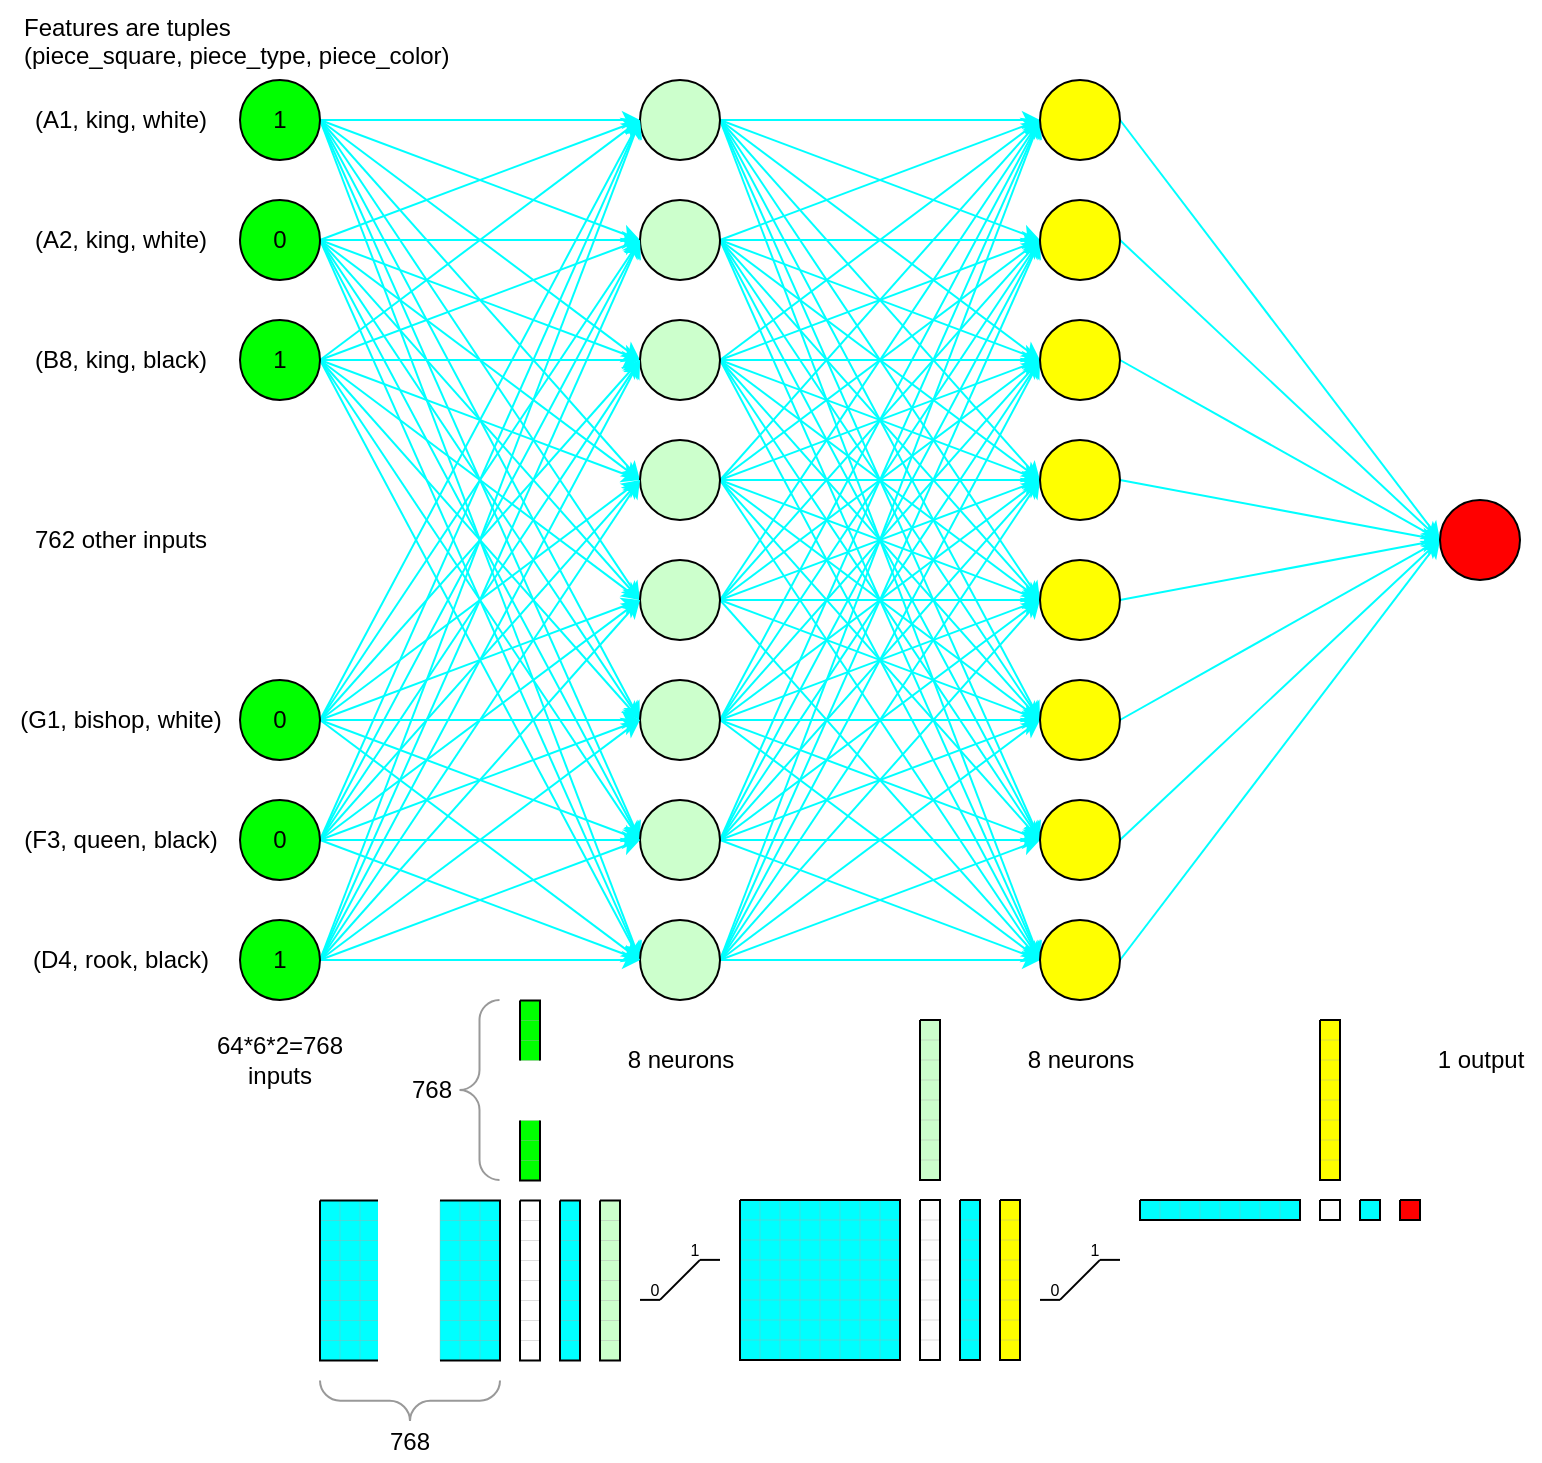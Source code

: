 <mxfile version="14.6.0" type="device"><diagram id="Lti9mlXb0UW5IcVSccfY" name="Page-1"><mxGraphModel dx="131" dy="532" grid="1" gridSize="10" guides="1" tooltips="1" connect="1" arrows="1" fold="1" page="1" pageScale="1" pageWidth="850" pageHeight="1100" math="0" shadow="0"><root><mxCell id="0"/><mxCell id="1" parent="0"/><mxCell id="ejUL_PD4itCEFDdJLM6R-1" style="edgeStyle=none;rounded=0;orthogonalLoop=1;jettySize=auto;html=1;exitX=1;exitY=0.5;exitDx=0;exitDy=0;entryX=0;entryY=0.5;entryDx=0;entryDy=0;strokeColor=#00FFFF;" edge="1" parent="1" source="ejUL_PD4itCEFDdJLM6R-9" target="ejUL_PD4itCEFDdJLM6R-36"><mxGeometry relative="1" as="geometry"/></mxCell><mxCell id="ejUL_PD4itCEFDdJLM6R-2" style="edgeStyle=none;rounded=0;orthogonalLoop=1;jettySize=auto;html=1;exitX=1;exitY=0.5;exitDx=0;exitDy=0;entryX=0;entryY=0.5;entryDx=0;entryDy=0;strokeColor=#00FFFF;" edge="1" parent="1" source="ejUL_PD4itCEFDdJLM6R-9" target="ejUL_PD4itCEFDdJLM6R-45"><mxGeometry relative="1" as="geometry"/></mxCell><mxCell id="ejUL_PD4itCEFDdJLM6R-3" style="edgeStyle=none;rounded=0;orthogonalLoop=1;jettySize=auto;html=1;exitX=1;exitY=0.5;exitDx=0;exitDy=0;entryX=0;entryY=0.5;entryDx=0;entryDy=0;strokeColor=#00FFFF;" edge="1" parent="1" source="ejUL_PD4itCEFDdJLM6R-9" target="ejUL_PD4itCEFDdJLM6R-54"><mxGeometry relative="1" as="geometry"/></mxCell><mxCell id="ejUL_PD4itCEFDdJLM6R-4" style="edgeStyle=none;rounded=0;orthogonalLoop=1;jettySize=auto;html=1;exitX=1;exitY=0.5;exitDx=0;exitDy=0;entryX=0;entryY=0.5;entryDx=0;entryDy=0;strokeColor=#00FFFF;" edge="1" parent="1" source="ejUL_PD4itCEFDdJLM6R-9" target="ejUL_PD4itCEFDdJLM6R-63"><mxGeometry relative="1" as="geometry"/></mxCell><mxCell id="ejUL_PD4itCEFDdJLM6R-5" style="edgeStyle=none;rounded=0;orthogonalLoop=1;jettySize=auto;html=1;exitX=1;exitY=0.5;exitDx=0;exitDy=0;entryX=0;entryY=0.5;entryDx=0;entryDy=0;strokeColor=#00FFFF;" edge="1" parent="1" source="ejUL_PD4itCEFDdJLM6R-9" target="ejUL_PD4itCEFDdJLM6R-71"><mxGeometry relative="1" as="geometry"/></mxCell><mxCell id="ejUL_PD4itCEFDdJLM6R-6" style="edgeStyle=none;rounded=0;orthogonalLoop=1;jettySize=auto;html=1;exitX=1;exitY=0.5;exitDx=0;exitDy=0;entryX=0;entryY=0.5;entryDx=0;entryDy=0;strokeColor=#00FFFF;" edge="1" parent="1" source="ejUL_PD4itCEFDdJLM6R-9" target="ejUL_PD4itCEFDdJLM6R-80"><mxGeometry relative="1" as="geometry"/></mxCell><mxCell id="ejUL_PD4itCEFDdJLM6R-7" style="edgeStyle=none;rounded=0;orthogonalLoop=1;jettySize=auto;html=1;exitX=1;exitY=0.5;exitDx=0;exitDy=0;entryX=0;entryY=0.5;entryDx=0;entryDy=0;strokeColor=#00FFFF;" edge="1" parent="1" source="ejUL_PD4itCEFDdJLM6R-9" target="ejUL_PD4itCEFDdJLM6R-89"><mxGeometry relative="1" as="geometry"/></mxCell><mxCell id="ejUL_PD4itCEFDdJLM6R-8" style="edgeStyle=none;rounded=0;orthogonalLoop=1;jettySize=auto;html=1;exitX=1;exitY=0.5;exitDx=0;exitDy=0;entryX=0;entryY=0.5;entryDx=0;entryDy=0;strokeColor=#00FFFF;" edge="1" parent="1" source="ejUL_PD4itCEFDdJLM6R-9" target="ejUL_PD4itCEFDdJLM6R-98"><mxGeometry relative="1" as="geometry"/></mxCell><mxCell id="ejUL_PD4itCEFDdJLM6R-9" value="1" style="ellipse;whiteSpace=wrap;html=1;aspect=fixed;fillColor=#00FF00;" vertex="1" parent="1"><mxGeometry x="1140" y="300" width="40" height="40" as="geometry"/></mxCell><mxCell id="ejUL_PD4itCEFDdJLM6R-10" style="edgeStyle=none;rounded=0;orthogonalLoop=1;jettySize=auto;html=1;exitX=1;exitY=0.5;exitDx=0;exitDy=0;entryX=0;entryY=0.5;entryDx=0;entryDy=0;strokeColor=#00FFFF;" edge="1" parent="1" source="ejUL_PD4itCEFDdJLM6R-18" target="ejUL_PD4itCEFDdJLM6R-36"><mxGeometry relative="1" as="geometry"/></mxCell><mxCell id="ejUL_PD4itCEFDdJLM6R-11" style="edgeStyle=none;rounded=0;orthogonalLoop=1;jettySize=auto;html=1;exitX=1;exitY=0.5;exitDx=0;exitDy=0;entryX=0;entryY=0.5;entryDx=0;entryDy=0;strokeColor=#00FFFF;" edge="1" parent="1" source="ejUL_PD4itCEFDdJLM6R-18" target="ejUL_PD4itCEFDdJLM6R-45"><mxGeometry relative="1" as="geometry"/></mxCell><mxCell id="ejUL_PD4itCEFDdJLM6R-12" style="edgeStyle=none;rounded=0;orthogonalLoop=1;jettySize=auto;html=1;exitX=1;exitY=0.5;exitDx=0;exitDy=0;entryX=0;entryY=0.5;entryDx=0;entryDy=0;strokeColor=#00FFFF;" edge="1" parent="1" source="ejUL_PD4itCEFDdJLM6R-18" target="ejUL_PD4itCEFDdJLM6R-54"><mxGeometry relative="1" as="geometry"/></mxCell><mxCell id="ejUL_PD4itCEFDdJLM6R-13" style="edgeStyle=none;rounded=0;orthogonalLoop=1;jettySize=auto;html=1;exitX=1;exitY=0.5;exitDx=0;exitDy=0;entryX=0;entryY=0.5;entryDx=0;entryDy=0;strokeColor=#00FFFF;" edge="1" parent="1" source="ejUL_PD4itCEFDdJLM6R-18" target="ejUL_PD4itCEFDdJLM6R-63"><mxGeometry relative="1" as="geometry"/></mxCell><mxCell id="ejUL_PD4itCEFDdJLM6R-14" style="edgeStyle=none;rounded=0;orthogonalLoop=1;jettySize=auto;html=1;exitX=1;exitY=0.5;exitDx=0;exitDy=0;entryX=0;entryY=0.5;entryDx=0;entryDy=0;strokeColor=#00FFFF;" edge="1" parent="1" source="ejUL_PD4itCEFDdJLM6R-18" target="ejUL_PD4itCEFDdJLM6R-71"><mxGeometry relative="1" as="geometry"/></mxCell><mxCell id="ejUL_PD4itCEFDdJLM6R-15" style="edgeStyle=none;rounded=0;orthogonalLoop=1;jettySize=auto;html=1;exitX=1;exitY=0.5;exitDx=0;exitDy=0;entryX=0;entryY=0.5;entryDx=0;entryDy=0;strokeColor=#00FFFF;" edge="1" parent="1" source="ejUL_PD4itCEFDdJLM6R-18" target="ejUL_PD4itCEFDdJLM6R-80"><mxGeometry relative="1" as="geometry"/></mxCell><mxCell id="ejUL_PD4itCEFDdJLM6R-16" style="edgeStyle=none;rounded=0;orthogonalLoop=1;jettySize=auto;html=1;exitX=1;exitY=0.5;exitDx=0;exitDy=0;entryX=0;entryY=0.5;entryDx=0;entryDy=0;strokeColor=#00FFFF;" edge="1" parent="1" source="ejUL_PD4itCEFDdJLM6R-18" target="ejUL_PD4itCEFDdJLM6R-89"><mxGeometry relative="1" as="geometry"/></mxCell><mxCell id="ejUL_PD4itCEFDdJLM6R-17" style="edgeStyle=none;rounded=0;orthogonalLoop=1;jettySize=auto;html=1;exitX=1;exitY=0.5;exitDx=0;exitDy=0;entryX=0;entryY=0.5;entryDx=0;entryDy=0;strokeColor=#00FFFF;" edge="1" parent="1" source="ejUL_PD4itCEFDdJLM6R-18" target="ejUL_PD4itCEFDdJLM6R-98"><mxGeometry relative="1" as="geometry"/></mxCell><mxCell id="ejUL_PD4itCEFDdJLM6R-18" value="0" style="ellipse;whiteSpace=wrap;html=1;aspect=fixed;fillColor=#00FF00;" vertex="1" parent="1"><mxGeometry x="1140" y="360" width="40" height="40" as="geometry"/></mxCell><mxCell id="ejUL_PD4itCEFDdJLM6R-19" style="edgeStyle=none;rounded=0;orthogonalLoop=1;jettySize=auto;html=1;exitX=1;exitY=0.5;exitDx=0;exitDy=0;entryX=0;entryY=0.5;entryDx=0;entryDy=0;strokeColor=#00FFFF;" edge="1" parent="1" source="ejUL_PD4itCEFDdJLM6R-27" target="ejUL_PD4itCEFDdJLM6R-36"><mxGeometry relative="1" as="geometry"/></mxCell><mxCell id="ejUL_PD4itCEFDdJLM6R-20" style="edgeStyle=none;rounded=0;orthogonalLoop=1;jettySize=auto;html=1;exitX=1;exitY=0.5;exitDx=0;exitDy=0;entryX=0;entryY=0.5;entryDx=0;entryDy=0;strokeColor=#00FFFF;" edge="1" parent="1" source="ejUL_PD4itCEFDdJLM6R-27" target="ejUL_PD4itCEFDdJLM6R-45"><mxGeometry relative="1" as="geometry"/></mxCell><mxCell id="ejUL_PD4itCEFDdJLM6R-21" style="edgeStyle=none;rounded=0;orthogonalLoop=1;jettySize=auto;html=1;exitX=1;exitY=0.5;exitDx=0;exitDy=0;entryX=0;entryY=0.5;entryDx=0;entryDy=0;strokeColor=#00FFFF;" edge="1" parent="1" source="ejUL_PD4itCEFDdJLM6R-27" target="ejUL_PD4itCEFDdJLM6R-54"><mxGeometry relative="1" as="geometry"/></mxCell><mxCell id="ejUL_PD4itCEFDdJLM6R-22" style="edgeStyle=none;rounded=0;orthogonalLoop=1;jettySize=auto;html=1;exitX=1;exitY=0.5;exitDx=0;exitDy=0;entryX=0;entryY=0.5;entryDx=0;entryDy=0;strokeColor=#00FFFF;" edge="1" parent="1" source="ejUL_PD4itCEFDdJLM6R-27" target="ejUL_PD4itCEFDdJLM6R-63"><mxGeometry relative="1" as="geometry"/></mxCell><mxCell id="ejUL_PD4itCEFDdJLM6R-23" style="edgeStyle=none;rounded=0;orthogonalLoop=1;jettySize=auto;html=1;exitX=1;exitY=0.5;exitDx=0;exitDy=0;entryX=0;entryY=0.5;entryDx=0;entryDy=0;strokeColor=#00FFFF;" edge="1" parent="1" source="ejUL_PD4itCEFDdJLM6R-27" target="ejUL_PD4itCEFDdJLM6R-71"><mxGeometry relative="1" as="geometry"/></mxCell><mxCell id="ejUL_PD4itCEFDdJLM6R-24" style="edgeStyle=none;rounded=0;orthogonalLoop=1;jettySize=auto;html=1;exitX=1;exitY=0.5;exitDx=0;exitDy=0;entryX=0;entryY=0.5;entryDx=0;entryDy=0;strokeColor=#00FFFF;" edge="1" parent="1" source="ejUL_PD4itCEFDdJLM6R-27" target="ejUL_PD4itCEFDdJLM6R-80"><mxGeometry relative="1" as="geometry"/></mxCell><mxCell id="ejUL_PD4itCEFDdJLM6R-25" style="edgeStyle=none;rounded=0;orthogonalLoop=1;jettySize=auto;html=1;exitX=1;exitY=0.5;exitDx=0;exitDy=0;entryX=0;entryY=0.5;entryDx=0;entryDy=0;strokeColor=#00FFFF;" edge="1" parent="1" source="ejUL_PD4itCEFDdJLM6R-27" target="ejUL_PD4itCEFDdJLM6R-89"><mxGeometry relative="1" as="geometry"/></mxCell><mxCell id="ejUL_PD4itCEFDdJLM6R-26" style="edgeStyle=none;rounded=0;orthogonalLoop=1;jettySize=auto;html=1;exitX=1;exitY=0.5;exitDx=0;exitDy=0;entryX=0;entryY=0.5;entryDx=0;entryDy=0;strokeColor=#00FFFF;" edge="1" parent="1" source="ejUL_PD4itCEFDdJLM6R-27" target="ejUL_PD4itCEFDdJLM6R-98"><mxGeometry relative="1" as="geometry"/></mxCell><mxCell id="ejUL_PD4itCEFDdJLM6R-27" value="1" style="ellipse;whiteSpace=wrap;html=1;aspect=fixed;fillColor=#00FF00;" vertex="1" parent="1"><mxGeometry x="1140" y="420" width="40" height="40" as="geometry"/></mxCell><mxCell id="ejUL_PD4itCEFDdJLM6R-28" style="edgeStyle=none;rounded=0;orthogonalLoop=1;jettySize=auto;html=1;exitX=1;exitY=0.5;exitDx=0;exitDy=0;entryX=0;entryY=0.5;entryDx=0;entryDy=0;strokeColor=#00FFFF;fillColor=#FFFF00;" edge="1" parent="1" source="ejUL_PD4itCEFDdJLM6R-36" target="ejUL_PD4itCEFDdJLM6R-127"><mxGeometry relative="1" as="geometry"/></mxCell><mxCell id="ejUL_PD4itCEFDdJLM6R-29" style="edgeStyle=none;rounded=0;orthogonalLoop=1;jettySize=auto;html=1;exitX=1;exitY=0.5;exitDx=0;exitDy=0;entryX=0;entryY=0.5;entryDx=0;entryDy=0;strokeColor=#00FFFF;fillColor=#FFFF00;" edge="1" parent="1" source="ejUL_PD4itCEFDdJLM6R-36" target="ejUL_PD4itCEFDdJLM6R-129"><mxGeometry relative="1" as="geometry"/></mxCell><mxCell id="ejUL_PD4itCEFDdJLM6R-30" style="edgeStyle=none;rounded=0;orthogonalLoop=1;jettySize=auto;html=1;exitX=1;exitY=0.5;exitDx=0;exitDy=0;entryX=0;entryY=0.5;entryDx=0;entryDy=0;strokeColor=#00FFFF;fillColor=#FFFF00;" edge="1" parent="1" source="ejUL_PD4itCEFDdJLM6R-36" target="ejUL_PD4itCEFDdJLM6R-131"><mxGeometry relative="1" as="geometry"/></mxCell><mxCell id="ejUL_PD4itCEFDdJLM6R-31" style="edgeStyle=none;rounded=0;orthogonalLoop=1;jettySize=auto;html=1;exitX=1;exitY=0.5;exitDx=0;exitDy=0;entryX=0;entryY=0.5;entryDx=0;entryDy=0;strokeColor=#00FFFF;fillColor=#FFFF00;" edge="1" parent="1" source="ejUL_PD4itCEFDdJLM6R-36" target="ejUL_PD4itCEFDdJLM6R-133"><mxGeometry relative="1" as="geometry"/></mxCell><mxCell id="ejUL_PD4itCEFDdJLM6R-32" style="edgeStyle=none;rounded=0;orthogonalLoop=1;jettySize=auto;html=1;exitX=1;exitY=0.5;exitDx=0;exitDy=0;entryX=0;entryY=0.5;entryDx=0;entryDy=0;strokeColor=#00FFFF;fillColor=#FFFF00;" edge="1" parent="1" source="ejUL_PD4itCEFDdJLM6R-36" target="ejUL_PD4itCEFDdJLM6R-135"><mxGeometry relative="1" as="geometry"/></mxCell><mxCell id="ejUL_PD4itCEFDdJLM6R-33" style="edgeStyle=none;rounded=0;orthogonalLoop=1;jettySize=auto;html=1;exitX=1;exitY=0.5;exitDx=0;exitDy=0;entryX=0;entryY=0.5;entryDx=0;entryDy=0;strokeColor=#00FFFF;fillColor=#FFFF00;" edge="1" parent="1" source="ejUL_PD4itCEFDdJLM6R-36" target="ejUL_PD4itCEFDdJLM6R-137"><mxGeometry relative="1" as="geometry"/></mxCell><mxCell id="ejUL_PD4itCEFDdJLM6R-34" style="edgeStyle=none;rounded=0;orthogonalLoop=1;jettySize=auto;html=1;exitX=1;exitY=0.5;exitDx=0;exitDy=0;entryX=0;entryY=0.5;entryDx=0;entryDy=0;strokeColor=#00FFFF;fillColor=#FFFF00;" edge="1" parent="1" source="ejUL_PD4itCEFDdJLM6R-36" target="ejUL_PD4itCEFDdJLM6R-139"><mxGeometry relative="1" as="geometry"/></mxCell><mxCell id="ejUL_PD4itCEFDdJLM6R-35" style="edgeStyle=none;rounded=0;orthogonalLoop=1;jettySize=auto;html=1;exitX=1;exitY=0.5;exitDx=0;exitDy=0;entryX=0;entryY=0.5;entryDx=0;entryDy=0;strokeColor=#00FFFF;fillColor=#FFFF00;" edge="1" parent="1" source="ejUL_PD4itCEFDdJLM6R-36" target="ejUL_PD4itCEFDdJLM6R-141"><mxGeometry relative="1" as="geometry"/></mxCell><mxCell id="ejUL_PD4itCEFDdJLM6R-36" value="" style="ellipse;whiteSpace=wrap;html=1;aspect=fixed;fillColor=#CCFFCC;" vertex="1" parent="1"><mxGeometry x="1340" y="300" width="40" height="40" as="geometry"/></mxCell><mxCell id="ejUL_PD4itCEFDdJLM6R-37" style="edgeStyle=none;rounded=0;orthogonalLoop=1;jettySize=auto;html=1;exitX=1;exitY=0.5;exitDx=0;exitDy=0;entryX=0;entryY=0.5;entryDx=0;entryDy=0;strokeColor=#00FFFF;fillColor=#FFFF00;" edge="1" parent="1" source="ejUL_PD4itCEFDdJLM6R-45" target="ejUL_PD4itCEFDdJLM6R-127"><mxGeometry relative="1" as="geometry"/></mxCell><mxCell id="ejUL_PD4itCEFDdJLM6R-38" style="edgeStyle=none;rounded=0;orthogonalLoop=1;jettySize=auto;html=1;exitX=1;exitY=0.5;exitDx=0;exitDy=0;entryX=0;entryY=0.5;entryDx=0;entryDy=0;strokeColor=#00FFFF;fillColor=#FFFF00;" edge="1" parent="1" source="ejUL_PD4itCEFDdJLM6R-45" target="ejUL_PD4itCEFDdJLM6R-129"><mxGeometry relative="1" as="geometry"/></mxCell><mxCell id="ejUL_PD4itCEFDdJLM6R-39" style="edgeStyle=none;rounded=0;orthogonalLoop=1;jettySize=auto;html=1;exitX=1;exitY=0.5;exitDx=0;exitDy=0;entryX=0;entryY=0.5;entryDx=0;entryDy=0;strokeColor=#00FFFF;fillColor=#FFFF00;" edge="1" parent="1" source="ejUL_PD4itCEFDdJLM6R-45" target="ejUL_PD4itCEFDdJLM6R-131"><mxGeometry relative="1" as="geometry"/></mxCell><mxCell id="ejUL_PD4itCEFDdJLM6R-40" style="edgeStyle=none;rounded=0;orthogonalLoop=1;jettySize=auto;html=1;exitX=1;exitY=0.5;exitDx=0;exitDy=0;entryX=0;entryY=0.5;entryDx=0;entryDy=0;strokeColor=#00FFFF;fillColor=#FFFF00;" edge="1" parent="1" source="ejUL_PD4itCEFDdJLM6R-45" target="ejUL_PD4itCEFDdJLM6R-133"><mxGeometry relative="1" as="geometry"/></mxCell><mxCell id="ejUL_PD4itCEFDdJLM6R-41" style="edgeStyle=none;rounded=0;orthogonalLoop=1;jettySize=auto;html=1;exitX=1;exitY=0.5;exitDx=0;exitDy=0;entryX=0;entryY=0.5;entryDx=0;entryDy=0;strokeColor=#00FFFF;fillColor=#FFFF00;" edge="1" parent="1" source="ejUL_PD4itCEFDdJLM6R-45" target="ejUL_PD4itCEFDdJLM6R-135"><mxGeometry relative="1" as="geometry"/></mxCell><mxCell id="ejUL_PD4itCEFDdJLM6R-42" style="edgeStyle=none;rounded=0;orthogonalLoop=1;jettySize=auto;html=1;exitX=1;exitY=0.5;exitDx=0;exitDy=0;entryX=0;entryY=0.5;entryDx=0;entryDy=0;strokeColor=#00FFFF;fillColor=#FFFF00;" edge="1" parent="1" source="ejUL_PD4itCEFDdJLM6R-45" target="ejUL_PD4itCEFDdJLM6R-137"><mxGeometry relative="1" as="geometry"/></mxCell><mxCell id="ejUL_PD4itCEFDdJLM6R-43" style="edgeStyle=none;rounded=0;orthogonalLoop=1;jettySize=auto;html=1;exitX=1;exitY=0.5;exitDx=0;exitDy=0;entryX=0;entryY=0.5;entryDx=0;entryDy=0;strokeColor=#00FFFF;fillColor=#FFFF00;" edge="1" parent="1" source="ejUL_PD4itCEFDdJLM6R-45" target="ejUL_PD4itCEFDdJLM6R-139"><mxGeometry relative="1" as="geometry"/></mxCell><mxCell id="ejUL_PD4itCEFDdJLM6R-44" style="edgeStyle=none;rounded=0;orthogonalLoop=1;jettySize=auto;html=1;exitX=1;exitY=0.5;exitDx=0;exitDy=0;entryX=0;entryY=0.5;entryDx=0;entryDy=0;strokeColor=#00FFFF;fillColor=#FFFF00;" edge="1" parent="1" source="ejUL_PD4itCEFDdJLM6R-45" target="ejUL_PD4itCEFDdJLM6R-141"><mxGeometry relative="1" as="geometry"/></mxCell><mxCell id="ejUL_PD4itCEFDdJLM6R-45" value="" style="ellipse;whiteSpace=wrap;html=1;aspect=fixed;fillColor=#CCFFCC;" vertex="1" parent="1"><mxGeometry x="1340" y="360" width="40" height="40" as="geometry"/></mxCell><mxCell id="ejUL_PD4itCEFDdJLM6R-46" style="edgeStyle=none;rounded=0;orthogonalLoop=1;jettySize=auto;html=1;exitX=1;exitY=0.5;exitDx=0;exitDy=0;entryX=0;entryY=0.5;entryDx=0;entryDy=0;strokeColor=#00FFFF;fillColor=#FFFF00;" edge="1" parent="1" source="ejUL_PD4itCEFDdJLM6R-54" target="ejUL_PD4itCEFDdJLM6R-127"><mxGeometry relative="1" as="geometry"/></mxCell><mxCell id="ejUL_PD4itCEFDdJLM6R-47" style="edgeStyle=none;rounded=0;orthogonalLoop=1;jettySize=auto;html=1;exitX=1;exitY=0.5;exitDx=0;exitDy=0;entryX=0;entryY=0.5;entryDx=0;entryDy=0;strokeColor=#00FFFF;fillColor=#FFFF00;" edge="1" parent="1" source="ejUL_PD4itCEFDdJLM6R-54" target="ejUL_PD4itCEFDdJLM6R-129"><mxGeometry relative="1" as="geometry"/></mxCell><mxCell id="ejUL_PD4itCEFDdJLM6R-48" style="edgeStyle=none;rounded=0;orthogonalLoop=1;jettySize=auto;html=1;exitX=1;exitY=0.5;exitDx=0;exitDy=0;entryX=0;entryY=0.5;entryDx=0;entryDy=0;strokeColor=#00FFFF;fillColor=#FFFF00;" edge="1" parent="1" source="ejUL_PD4itCEFDdJLM6R-54" target="ejUL_PD4itCEFDdJLM6R-131"><mxGeometry relative="1" as="geometry"/></mxCell><mxCell id="ejUL_PD4itCEFDdJLM6R-49" style="edgeStyle=none;rounded=0;orthogonalLoop=1;jettySize=auto;html=1;exitX=1;exitY=0.5;exitDx=0;exitDy=0;entryX=0;entryY=0.5;entryDx=0;entryDy=0;strokeColor=#00FFFF;fillColor=#FFFF00;" edge="1" parent="1" source="ejUL_PD4itCEFDdJLM6R-54" target="ejUL_PD4itCEFDdJLM6R-133"><mxGeometry relative="1" as="geometry"/></mxCell><mxCell id="ejUL_PD4itCEFDdJLM6R-50" style="edgeStyle=none;rounded=0;orthogonalLoop=1;jettySize=auto;html=1;exitX=1;exitY=0.5;exitDx=0;exitDy=0;entryX=0;entryY=0.5;entryDx=0;entryDy=0;strokeColor=#00FFFF;fillColor=#FFFF00;" edge="1" parent="1" source="ejUL_PD4itCEFDdJLM6R-54" target="ejUL_PD4itCEFDdJLM6R-135"><mxGeometry relative="1" as="geometry"/></mxCell><mxCell id="ejUL_PD4itCEFDdJLM6R-51" style="edgeStyle=none;rounded=0;orthogonalLoop=1;jettySize=auto;html=1;exitX=1;exitY=0.5;exitDx=0;exitDy=0;entryX=0;entryY=0.5;entryDx=0;entryDy=0;strokeColor=#00FFFF;fillColor=#FFFF00;" edge="1" parent="1" source="ejUL_PD4itCEFDdJLM6R-54" target="ejUL_PD4itCEFDdJLM6R-137"><mxGeometry relative="1" as="geometry"/></mxCell><mxCell id="ejUL_PD4itCEFDdJLM6R-52" style="edgeStyle=none;rounded=0;orthogonalLoop=1;jettySize=auto;html=1;exitX=1;exitY=0.5;exitDx=0;exitDy=0;entryX=0;entryY=0.5;entryDx=0;entryDy=0;strokeColor=#00FFFF;fillColor=#FFFF00;" edge="1" parent="1" source="ejUL_PD4itCEFDdJLM6R-54" target="ejUL_PD4itCEFDdJLM6R-139"><mxGeometry relative="1" as="geometry"/></mxCell><mxCell id="ejUL_PD4itCEFDdJLM6R-53" style="edgeStyle=none;rounded=0;orthogonalLoop=1;jettySize=auto;html=1;exitX=1;exitY=0.5;exitDx=0;exitDy=0;entryX=0;entryY=0.5;entryDx=0;entryDy=0;strokeColor=#00FFFF;fillColor=#FFFF00;" edge="1" parent="1" source="ejUL_PD4itCEFDdJLM6R-54" target="ejUL_PD4itCEFDdJLM6R-141"><mxGeometry relative="1" as="geometry"/></mxCell><mxCell id="ejUL_PD4itCEFDdJLM6R-54" value="" style="ellipse;whiteSpace=wrap;html=1;aspect=fixed;fillColor=#CCFFCC;" vertex="1" parent="1"><mxGeometry x="1340" y="420" width="40" height="40" as="geometry"/></mxCell><mxCell id="ejUL_PD4itCEFDdJLM6R-55" style="edgeStyle=none;rounded=0;orthogonalLoop=1;jettySize=auto;html=1;exitX=1;exitY=0.5;exitDx=0;exitDy=0;entryX=0;entryY=0.5;entryDx=0;entryDy=0;strokeColor=#00FFFF;fillColor=#FFFF00;" edge="1" parent="1" source="ejUL_PD4itCEFDdJLM6R-63" target="ejUL_PD4itCEFDdJLM6R-127"><mxGeometry relative="1" as="geometry"/></mxCell><mxCell id="ejUL_PD4itCEFDdJLM6R-56" style="edgeStyle=none;rounded=0;orthogonalLoop=1;jettySize=auto;html=1;exitX=1;exitY=0.5;exitDx=0;exitDy=0;entryX=0;entryY=0.5;entryDx=0;entryDy=0;strokeColor=#00FFFF;fillColor=#FFFF00;" edge="1" parent="1" source="ejUL_PD4itCEFDdJLM6R-63" target="ejUL_PD4itCEFDdJLM6R-129"><mxGeometry relative="1" as="geometry"/></mxCell><mxCell id="ejUL_PD4itCEFDdJLM6R-57" style="edgeStyle=none;rounded=0;orthogonalLoop=1;jettySize=auto;html=1;exitX=1;exitY=0.5;exitDx=0;exitDy=0;entryX=0;entryY=0.5;entryDx=0;entryDy=0;strokeColor=#00FFFF;fillColor=#FFFF00;" edge="1" parent="1" source="ejUL_PD4itCEFDdJLM6R-63" target="ejUL_PD4itCEFDdJLM6R-131"><mxGeometry relative="1" as="geometry"/></mxCell><mxCell id="ejUL_PD4itCEFDdJLM6R-58" style="edgeStyle=none;rounded=0;orthogonalLoop=1;jettySize=auto;html=1;exitX=1;exitY=0.5;exitDx=0;exitDy=0;strokeColor=#00FFFF;fillColor=#FFFF00;" edge="1" parent="1" source="ejUL_PD4itCEFDdJLM6R-63" target="ejUL_PD4itCEFDdJLM6R-133"><mxGeometry relative="1" as="geometry"/></mxCell><mxCell id="ejUL_PD4itCEFDdJLM6R-59" style="edgeStyle=none;rounded=0;orthogonalLoop=1;jettySize=auto;html=1;exitX=1;exitY=0.5;exitDx=0;exitDy=0;entryX=0;entryY=0.5;entryDx=0;entryDy=0;strokeColor=#00FFFF;fillColor=#FFFF00;" edge="1" parent="1" source="ejUL_PD4itCEFDdJLM6R-63" target="ejUL_PD4itCEFDdJLM6R-135"><mxGeometry relative="1" as="geometry"/></mxCell><mxCell id="ejUL_PD4itCEFDdJLM6R-60" style="edgeStyle=none;rounded=0;orthogonalLoop=1;jettySize=auto;html=1;exitX=1;exitY=0.5;exitDx=0;exitDy=0;entryX=0;entryY=0.5;entryDx=0;entryDy=0;strokeColor=#00FFFF;fillColor=#FFFF00;" edge="1" parent="1" source="ejUL_PD4itCEFDdJLM6R-63" target="ejUL_PD4itCEFDdJLM6R-137"><mxGeometry relative="1" as="geometry"/></mxCell><mxCell id="ejUL_PD4itCEFDdJLM6R-61" style="edgeStyle=none;rounded=0;orthogonalLoop=1;jettySize=auto;html=1;exitX=1;exitY=0.5;exitDx=0;exitDy=0;entryX=0;entryY=0.5;entryDx=0;entryDy=0;strokeColor=#00FFFF;fillColor=#FFFF00;" edge="1" parent="1" source="ejUL_PD4itCEFDdJLM6R-63" target="ejUL_PD4itCEFDdJLM6R-139"><mxGeometry relative="1" as="geometry"/></mxCell><mxCell id="ejUL_PD4itCEFDdJLM6R-62" style="edgeStyle=none;rounded=0;orthogonalLoop=1;jettySize=auto;html=1;exitX=1;exitY=0.5;exitDx=0;exitDy=0;entryX=0;entryY=0.5;entryDx=0;entryDy=0;strokeColor=#00FFFF;fillColor=#FFFF00;" edge="1" parent="1" source="ejUL_PD4itCEFDdJLM6R-63" target="ejUL_PD4itCEFDdJLM6R-141"><mxGeometry relative="1" as="geometry"/></mxCell><mxCell id="ejUL_PD4itCEFDdJLM6R-63" value="" style="ellipse;whiteSpace=wrap;html=1;aspect=fixed;fillColor=#CCFFCC;" vertex="1" parent="1"><mxGeometry x="1340" y="480" width="40" height="40" as="geometry"/></mxCell><mxCell id="ejUL_PD4itCEFDdJLM6R-64" style="edgeStyle=none;rounded=0;orthogonalLoop=1;jettySize=auto;html=1;exitX=1;exitY=0.5;exitDx=0;exitDy=0;entryX=0;entryY=0.5;entryDx=0;entryDy=0;strokeColor=#00FFFF;fillColor=#FFFF00;" edge="1" parent="1" source="ejUL_PD4itCEFDdJLM6R-71" target="ejUL_PD4itCEFDdJLM6R-127"><mxGeometry relative="1" as="geometry"/></mxCell><mxCell id="ejUL_PD4itCEFDdJLM6R-65" style="edgeStyle=none;rounded=0;orthogonalLoop=1;jettySize=auto;html=1;exitX=1;exitY=0.5;exitDx=0;exitDy=0;entryX=0;entryY=0.5;entryDx=0;entryDy=0;strokeColor=#00FFFF;fillColor=#FFFF00;" edge="1" parent="1" source="ejUL_PD4itCEFDdJLM6R-71" target="ejUL_PD4itCEFDdJLM6R-129"><mxGeometry relative="1" as="geometry"/></mxCell><mxCell id="ejUL_PD4itCEFDdJLM6R-66" style="edgeStyle=none;rounded=0;orthogonalLoop=1;jettySize=auto;html=1;exitX=1;exitY=0.5;exitDx=0;exitDy=0;entryX=0;entryY=0.5;entryDx=0;entryDy=0;strokeColor=#00FFFF;fillColor=#FFFF00;" edge="1" parent="1" source="ejUL_PD4itCEFDdJLM6R-71" target="ejUL_PD4itCEFDdJLM6R-131"><mxGeometry relative="1" as="geometry"/></mxCell><mxCell id="ejUL_PD4itCEFDdJLM6R-67" style="edgeStyle=none;rounded=0;orthogonalLoop=1;jettySize=auto;html=1;exitX=1;exitY=0.5;exitDx=0;exitDy=0;entryX=0;entryY=0.5;entryDx=0;entryDy=0;strokeColor=#00FFFF;fillColor=#FFFF00;" edge="1" parent="1" source="ejUL_PD4itCEFDdJLM6R-71" target="ejUL_PD4itCEFDdJLM6R-133"><mxGeometry relative="1" as="geometry"/></mxCell><mxCell id="ejUL_PD4itCEFDdJLM6R-68" style="edgeStyle=none;rounded=0;orthogonalLoop=1;jettySize=auto;html=1;exitX=1;exitY=0.5;exitDx=0;exitDy=0;entryX=0;entryY=0.5;entryDx=0;entryDy=0;strokeColor=#00FFFF;fillColor=#FFFF00;" edge="1" parent="1" source="ejUL_PD4itCEFDdJLM6R-71" target="ejUL_PD4itCEFDdJLM6R-135"><mxGeometry relative="1" as="geometry"/></mxCell><mxCell id="ejUL_PD4itCEFDdJLM6R-69" style="edgeStyle=none;rounded=0;orthogonalLoop=1;jettySize=auto;html=1;exitX=1;exitY=0.5;exitDx=0;exitDy=0;entryX=0;entryY=0.5;entryDx=0;entryDy=0;strokeColor=#00FFFF;fillColor=#FFFF00;" edge="1" parent="1" source="ejUL_PD4itCEFDdJLM6R-71" target="ejUL_PD4itCEFDdJLM6R-137"><mxGeometry relative="1" as="geometry"/></mxCell><mxCell id="ejUL_PD4itCEFDdJLM6R-70" style="edgeStyle=none;rounded=0;orthogonalLoop=1;jettySize=auto;html=1;exitX=1;exitY=0.5;exitDx=0;exitDy=0;entryX=0;entryY=0.5;entryDx=0;entryDy=0;strokeColor=#00FFFF;fillColor=#FFFF00;" edge="1" parent="1" source="ejUL_PD4itCEFDdJLM6R-71" target="ejUL_PD4itCEFDdJLM6R-141"><mxGeometry relative="1" as="geometry"/></mxCell><mxCell id="ejUL_PD4itCEFDdJLM6R-71" value="" style="ellipse;whiteSpace=wrap;html=1;aspect=fixed;fillColor=#CCFFCC;" vertex="1" parent="1"><mxGeometry x="1340" y="540" width="40" height="40" as="geometry"/></mxCell><mxCell id="ejUL_PD4itCEFDdJLM6R-72" style="edgeStyle=none;rounded=0;orthogonalLoop=1;jettySize=auto;html=1;exitX=1;exitY=0.5;exitDx=0;exitDy=0;entryX=0;entryY=0.5;entryDx=0;entryDy=0;strokeColor=#00FFFF;fillColor=#FFFF00;" edge="1" parent="1" source="ejUL_PD4itCEFDdJLM6R-80" target="ejUL_PD4itCEFDdJLM6R-127"><mxGeometry relative="1" as="geometry"/></mxCell><mxCell id="ejUL_PD4itCEFDdJLM6R-73" style="edgeStyle=none;rounded=0;orthogonalLoop=1;jettySize=auto;html=1;exitX=1;exitY=0.5;exitDx=0;exitDy=0;entryX=0;entryY=0.5;entryDx=0;entryDy=0;strokeColor=#00FFFF;fillColor=#FFFF00;" edge="1" parent="1" source="ejUL_PD4itCEFDdJLM6R-80" target="ejUL_PD4itCEFDdJLM6R-129"><mxGeometry relative="1" as="geometry"/></mxCell><mxCell id="ejUL_PD4itCEFDdJLM6R-74" style="edgeStyle=none;rounded=0;orthogonalLoop=1;jettySize=auto;html=1;exitX=1;exitY=0.5;exitDx=0;exitDy=0;entryX=0;entryY=0.5;entryDx=0;entryDy=0;strokeColor=#00FFFF;fillColor=#FFFF00;" edge="1" parent="1" source="ejUL_PD4itCEFDdJLM6R-80" target="ejUL_PD4itCEFDdJLM6R-131"><mxGeometry relative="1" as="geometry"/></mxCell><mxCell id="ejUL_PD4itCEFDdJLM6R-75" style="edgeStyle=none;rounded=0;orthogonalLoop=1;jettySize=auto;html=1;exitX=1;exitY=0.5;exitDx=0;exitDy=0;entryX=0;entryY=0.5;entryDx=0;entryDy=0;strokeColor=#00FFFF;fillColor=#FFFF00;" edge="1" parent="1" source="ejUL_PD4itCEFDdJLM6R-80" target="ejUL_PD4itCEFDdJLM6R-133"><mxGeometry relative="1" as="geometry"/></mxCell><mxCell id="ejUL_PD4itCEFDdJLM6R-76" style="edgeStyle=none;rounded=0;orthogonalLoop=1;jettySize=auto;html=1;exitX=1;exitY=0.5;exitDx=0;exitDy=0;entryX=0;entryY=0.5;entryDx=0;entryDy=0;strokeColor=#00FFFF;fillColor=#FFFF00;" edge="1" parent="1" source="ejUL_PD4itCEFDdJLM6R-80" target="ejUL_PD4itCEFDdJLM6R-135"><mxGeometry relative="1" as="geometry"/></mxCell><mxCell id="ejUL_PD4itCEFDdJLM6R-77" style="edgeStyle=none;rounded=0;orthogonalLoop=1;jettySize=auto;html=1;exitX=1;exitY=0.5;exitDx=0;exitDy=0;entryX=0;entryY=0.5;entryDx=0;entryDy=0;strokeColor=#00FFFF;fillColor=#FFFF00;" edge="1" parent="1" source="ejUL_PD4itCEFDdJLM6R-80" target="ejUL_PD4itCEFDdJLM6R-137"><mxGeometry relative="1" as="geometry"/></mxCell><mxCell id="ejUL_PD4itCEFDdJLM6R-78" style="edgeStyle=none;rounded=0;orthogonalLoop=1;jettySize=auto;html=1;exitX=1;exitY=0.5;exitDx=0;exitDy=0;entryX=0;entryY=0.5;entryDx=0;entryDy=0;strokeColor=#00FFFF;fillColor=#FFFF00;" edge="1" parent="1" source="ejUL_PD4itCEFDdJLM6R-80" target="ejUL_PD4itCEFDdJLM6R-139"><mxGeometry relative="1" as="geometry"/></mxCell><mxCell id="ejUL_PD4itCEFDdJLM6R-79" style="edgeStyle=none;rounded=0;orthogonalLoop=1;jettySize=auto;html=1;exitX=1;exitY=0.5;exitDx=0;exitDy=0;entryX=0;entryY=0.5;entryDx=0;entryDy=0;strokeColor=#00FFFF;fillColor=#FFFF00;" edge="1" parent="1" source="ejUL_PD4itCEFDdJLM6R-80" target="ejUL_PD4itCEFDdJLM6R-141"><mxGeometry relative="1" as="geometry"/></mxCell><mxCell id="ejUL_PD4itCEFDdJLM6R-80" value="" style="ellipse;whiteSpace=wrap;html=1;aspect=fixed;fillColor=#CCFFCC;" vertex="1" parent="1"><mxGeometry x="1340" y="600" width="40" height="40" as="geometry"/></mxCell><mxCell id="ejUL_PD4itCEFDdJLM6R-81" style="edgeStyle=none;rounded=0;orthogonalLoop=1;jettySize=auto;html=1;exitX=1;exitY=0.5;exitDx=0;exitDy=0;entryX=0;entryY=0.5;entryDx=0;entryDy=0;strokeColor=#00FFFF;fillColor=#FFFF00;" edge="1" parent="1" source="ejUL_PD4itCEFDdJLM6R-89" target="ejUL_PD4itCEFDdJLM6R-127"><mxGeometry relative="1" as="geometry"/></mxCell><mxCell id="ejUL_PD4itCEFDdJLM6R-82" style="edgeStyle=none;rounded=0;orthogonalLoop=1;jettySize=auto;html=1;exitX=1;exitY=0.5;exitDx=0;exitDy=0;entryX=0;entryY=0.5;entryDx=0;entryDy=0;strokeColor=#00FFFF;fillColor=#FFFF00;" edge="1" parent="1" source="ejUL_PD4itCEFDdJLM6R-89" target="ejUL_PD4itCEFDdJLM6R-129"><mxGeometry relative="1" as="geometry"/></mxCell><mxCell id="ejUL_PD4itCEFDdJLM6R-83" style="edgeStyle=none;rounded=0;orthogonalLoop=1;jettySize=auto;html=1;exitX=1;exitY=0.5;exitDx=0;exitDy=0;entryX=0;entryY=0.5;entryDx=0;entryDy=0;strokeColor=#00FFFF;fillColor=#FFFF00;" edge="1" parent="1" source="ejUL_PD4itCEFDdJLM6R-89" target="ejUL_PD4itCEFDdJLM6R-131"><mxGeometry relative="1" as="geometry"/></mxCell><mxCell id="ejUL_PD4itCEFDdJLM6R-84" style="edgeStyle=none;rounded=0;orthogonalLoop=1;jettySize=auto;html=1;exitX=1;exitY=0.5;exitDx=0;exitDy=0;entryX=0;entryY=0.5;entryDx=0;entryDy=0;strokeColor=#00FFFF;fillColor=#FFFF00;" edge="1" parent="1" source="ejUL_PD4itCEFDdJLM6R-89" target="ejUL_PD4itCEFDdJLM6R-133"><mxGeometry relative="1" as="geometry"/></mxCell><mxCell id="ejUL_PD4itCEFDdJLM6R-85" style="edgeStyle=none;rounded=0;orthogonalLoop=1;jettySize=auto;html=1;exitX=1;exitY=0.5;exitDx=0;exitDy=0;entryX=0;entryY=0.5;entryDx=0;entryDy=0;strokeColor=#00FFFF;fillColor=#FFFF00;" edge="1" parent="1" source="ejUL_PD4itCEFDdJLM6R-89" target="ejUL_PD4itCEFDdJLM6R-135"><mxGeometry relative="1" as="geometry"/></mxCell><mxCell id="ejUL_PD4itCEFDdJLM6R-86" style="edgeStyle=none;rounded=0;orthogonalLoop=1;jettySize=auto;html=1;exitX=1;exitY=0.5;exitDx=0;exitDy=0;entryX=0;entryY=0.5;entryDx=0;entryDy=0;strokeColor=#00FFFF;fillColor=#FFFF00;" edge="1" parent="1" source="ejUL_PD4itCEFDdJLM6R-89" target="ejUL_PD4itCEFDdJLM6R-137"><mxGeometry relative="1" as="geometry"/></mxCell><mxCell id="ejUL_PD4itCEFDdJLM6R-87" style="edgeStyle=none;rounded=0;orthogonalLoop=1;jettySize=auto;html=1;exitX=1;exitY=0.5;exitDx=0;exitDy=0;entryX=0;entryY=0.5;entryDx=0;entryDy=0;strokeColor=#00FFFF;fillColor=#FFFF00;" edge="1" parent="1" source="ejUL_PD4itCEFDdJLM6R-89" target="ejUL_PD4itCEFDdJLM6R-139"><mxGeometry relative="1" as="geometry"/></mxCell><mxCell id="ejUL_PD4itCEFDdJLM6R-88" style="edgeStyle=none;rounded=0;orthogonalLoop=1;jettySize=auto;html=1;exitX=1;exitY=0.5;exitDx=0;exitDy=0;entryX=0;entryY=0.5;entryDx=0;entryDy=0;strokeColor=#00FFFF;fillColor=#FFFF00;" edge="1" parent="1" source="ejUL_PD4itCEFDdJLM6R-89" target="ejUL_PD4itCEFDdJLM6R-141"><mxGeometry relative="1" as="geometry"/></mxCell><mxCell id="ejUL_PD4itCEFDdJLM6R-89" value="" style="ellipse;whiteSpace=wrap;html=1;aspect=fixed;fillColor=#CCFFCC;" vertex="1" parent="1"><mxGeometry x="1340" y="660" width="40" height="40" as="geometry"/></mxCell><mxCell id="ejUL_PD4itCEFDdJLM6R-90" style="edgeStyle=none;rounded=0;orthogonalLoop=1;jettySize=auto;html=1;exitX=1;exitY=0.5;exitDx=0;exitDy=0;entryX=0;entryY=0.5;entryDx=0;entryDy=0;strokeColor=#00FFFF;fillColor=#FFFF00;" edge="1" parent="1" source="ejUL_PD4itCEFDdJLM6R-98" target="ejUL_PD4itCEFDdJLM6R-127"><mxGeometry relative="1" as="geometry"/></mxCell><mxCell id="ejUL_PD4itCEFDdJLM6R-91" style="edgeStyle=none;rounded=0;orthogonalLoop=1;jettySize=auto;html=1;exitX=1;exitY=0.5;exitDx=0;exitDy=0;entryX=0;entryY=0.5;entryDx=0;entryDy=0;strokeColor=#00FFFF;fillColor=#FFFF00;" edge="1" parent="1" source="ejUL_PD4itCEFDdJLM6R-98" target="ejUL_PD4itCEFDdJLM6R-129"><mxGeometry relative="1" as="geometry"/></mxCell><mxCell id="ejUL_PD4itCEFDdJLM6R-92" style="edgeStyle=none;rounded=0;orthogonalLoop=1;jettySize=auto;html=1;exitX=1;exitY=0.5;exitDx=0;exitDy=0;entryX=0;entryY=0.5;entryDx=0;entryDy=0;strokeColor=#00FFFF;fillColor=#FFFF00;" edge="1" parent="1" source="ejUL_PD4itCEFDdJLM6R-98" target="ejUL_PD4itCEFDdJLM6R-131"><mxGeometry relative="1" as="geometry"/></mxCell><mxCell id="ejUL_PD4itCEFDdJLM6R-93" style="edgeStyle=none;rounded=0;orthogonalLoop=1;jettySize=auto;html=1;exitX=1;exitY=0.5;exitDx=0;exitDy=0;entryX=0;entryY=0.5;entryDx=0;entryDy=0;strokeColor=#00FFFF;fillColor=#FFFF00;" edge="1" parent="1" source="ejUL_PD4itCEFDdJLM6R-98" target="ejUL_PD4itCEFDdJLM6R-133"><mxGeometry relative="1" as="geometry"/></mxCell><mxCell id="ejUL_PD4itCEFDdJLM6R-94" style="edgeStyle=none;rounded=0;orthogonalLoop=1;jettySize=auto;html=1;exitX=1;exitY=0.5;exitDx=0;exitDy=0;entryX=0;entryY=0.5;entryDx=0;entryDy=0;strokeColor=#00FFFF;fillColor=#FFFF00;" edge="1" parent="1" source="ejUL_PD4itCEFDdJLM6R-98" target="ejUL_PD4itCEFDdJLM6R-135"><mxGeometry relative="1" as="geometry"/></mxCell><mxCell id="ejUL_PD4itCEFDdJLM6R-95" style="edgeStyle=none;rounded=0;orthogonalLoop=1;jettySize=auto;html=1;exitX=1;exitY=0.5;exitDx=0;exitDy=0;entryX=0;entryY=0.5;entryDx=0;entryDy=0;strokeColor=#00FFFF;fillColor=#FFFF00;" edge="1" parent="1" source="ejUL_PD4itCEFDdJLM6R-98" target="ejUL_PD4itCEFDdJLM6R-137"><mxGeometry relative="1" as="geometry"/></mxCell><mxCell id="ejUL_PD4itCEFDdJLM6R-96" style="edgeStyle=none;rounded=0;orthogonalLoop=1;jettySize=auto;html=1;exitX=1;exitY=0.5;exitDx=0;exitDy=0;entryX=0;entryY=0.5;entryDx=0;entryDy=0;strokeColor=#00FFFF;fillColor=#FFFF00;" edge="1" parent="1" source="ejUL_PD4itCEFDdJLM6R-98" target="ejUL_PD4itCEFDdJLM6R-139"><mxGeometry relative="1" as="geometry"/></mxCell><mxCell id="ejUL_PD4itCEFDdJLM6R-97" style="edgeStyle=none;rounded=0;orthogonalLoop=1;jettySize=auto;html=1;exitX=1;exitY=0.5;exitDx=0;exitDy=0;entryX=0;entryY=0.5;entryDx=0;entryDy=0;strokeColor=#00FFFF;fillColor=#FFFF00;" edge="1" parent="1" source="ejUL_PD4itCEFDdJLM6R-98" target="ejUL_PD4itCEFDdJLM6R-141"><mxGeometry relative="1" as="geometry"/></mxCell><mxCell id="ejUL_PD4itCEFDdJLM6R-98" value="" style="ellipse;whiteSpace=wrap;html=1;aspect=fixed;fillColor=#CCFFCC;" vertex="1" parent="1"><mxGeometry x="1340" y="720" width="40" height="40" as="geometry"/></mxCell><mxCell id="ejUL_PD4itCEFDdJLM6R-99" style="edgeStyle=none;rounded=0;orthogonalLoop=1;jettySize=auto;html=1;exitX=1;exitY=0.5;exitDx=0;exitDy=0;entryX=0;entryY=0.5;entryDx=0;entryDy=0;strokeColor=#00FFFF;" edge="1" parent="1" source="ejUL_PD4itCEFDdJLM6R-107" target="ejUL_PD4itCEFDdJLM6R-36"><mxGeometry relative="1" as="geometry"/></mxCell><mxCell id="ejUL_PD4itCEFDdJLM6R-100" style="edgeStyle=none;rounded=0;orthogonalLoop=1;jettySize=auto;html=1;exitX=1;exitY=0.5;exitDx=0;exitDy=0;entryX=0;entryY=0.5;entryDx=0;entryDy=0;strokeColor=#00FFFF;" edge="1" parent="1" source="ejUL_PD4itCEFDdJLM6R-107" target="ejUL_PD4itCEFDdJLM6R-45"><mxGeometry relative="1" as="geometry"/></mxCell><mxCell id="ejUL_PD4itCEFDdJLM6R-101" style="edgeStyle=none;rounded=0;orthogonalLoop=1;jettySize=auto;html=1;exitX=1;exitY=0.5;exitDx=0;exitDy=0;entryX=0;entryY=0.5;entryDx=0;entryDy=0;strokeColor=#00FFFF;" edge="1" parent="1" source="ejUL_PD4itCEFDdJLM6R-107" target="ejUL_PD4itCEFDdJLM6R-54"><mxGeometry relative="1" as="geometry"/></mxCell><mxCell id="ejUL_PD4itCEFDdJLM6R-102" style="edgeStyle=none;rounded=0;orthogonalLoop=1;jettySize=auto;html=1;exitX=1;exitY=0.5;exitDx=0;exitDy=0;entryX=0;entryY=0.5;entryDx=0;entryDy=0;strokeColor=#00FFFF;" edge="1" parent="1" source="ejUL_PD4itCEFDdJLM6R-107" target="ejUL_PD4itCEFDdJLM6R-63"><mxGeometry relative="1" as="geometry"/></mxCell><mxCell id="ejUL_PD4itCEFDdJLM6R-103" style="edgeStyle=none;rounded=0;orthogonalLoop=1;jettySize=auto;html=1;exitX=1;exitY=0.5;exitDx=0;exitDy=0;entryX=0;entryY=0.5;entryDx=0;entryDy=0;strokeColor=#00FFFF;" edge="1" parent="1" source="ejUL_PD4itCEFDdJLM6R-107" target="ejUL_PD4itCEFDdJLM6R-71"><mxGeometry relative="1" as="geometry"/></mxCell><mxCell id="ejUL_PD4itCEFDdJLM6R-104" style="edgeStyle=none;rounded=0;orthogonalLoop=1;jettySize=auto;html=1;exitX=1;exitY=0.5;exitDx=0;exitDy=0;entryX=0;entryY=0.5;entryDx=0;entryDy=0;strokeColor=#00FFFF;" edge="1" parent="1" source="ejUL_PD4itCEFDdJLM6R-107" target="ejUL_PD4itCEFDdJLM6R-80"><mxGeometry relative="1" as="geometry"/></mxCell><mxCell id="ejUL_PD4itCEFDdJLM6R-105" style="edgeStyle=none;rounded=0;orthogonalLoop=1;jettySize=auto;html=1;exitX=1;exitY=0.5;exitDx=0;exitDy=0;entryX=0;entryY=0.5;entryDx=0;entryDy=0;strokeColor=#00FFFF;" edge="1" parent="1" source="ejUL_PD4itCEFDdJLM6R-107" target="ejUL_PD4itCEFDdJLM6R-89"><mxGeometry relative="1" as="geometry"/></mxCell><mxCell id="ejUL_PD4itCEFDdJLM6R-106" style="edgeStyle=none;rounded=0;orthogonalLoop=1;jettySize=auto;html=1;exitX=1;exitY=0.5;exitDx=0;exitDy=0;entryX=0;entryY=0.5;entryDx=0;entryDy=0;strokeColor=#00FFFF;" edge="1" parent="1" source="ejUL_PD4itCEFDdJLM6R-107" target="ejUL_PD4itCEFDdJLM6R-98"><mxGeometry relative="1" as="geometry"/></mxCell><mxCell id="ejUL_PD4itCEFDdJLM6R-107" value="0" style="ellipse;whiteSpace=wrap;html=1;aspect=fixed;fillColor=#00FF00;" vertex="1" parent="1"><mxGeometry x="1140" y="600" width="40" height="40" as="geometry"/></mxCell><mxCell id="ejUL_PD4itCEFDdJLM6R-108" style="edgeStyle=none;rounded=0;orthogonalLoop=1;jettySize=auto;html=1;exitX=1;exitY=0.5;exitDx=0;exitDy=0;entryX=0;entryY=0.5;entryDx=0;entryDy=0;strokeColor=#00FFFF;" edge="1" parent="1" source="ejUL_PD4itCEFDdJLM6R-116" target="ejUL_PD4itCEFDdJLM6R-36"><mxGeometry relative="1" as="geometry"/></mxCell><mxCell id="ejUL_PD4itCEFDdJLM6R-109" style="edgeStyle=none;rounded=0;orthogonalLoop=1;jettySize=auto;html=1;exitX=1;exitY=0.5;exitDx=0;exitDy=0;entryX=0;entryY=0.5;entryDx=0;entryDy=0;strokeColor=#00FFFF;" edge="1" parent="1" source="ejUL_PD4itCEFDdJLM6R-116" target="ejUL_PD4itCEFDdJLM6R-45"><mxGeometry relative="1" as="geometry"/></mxCell><mxCell id="ejUL_PD4itCEFDdJLM6R-110" style="edgeStyle=none;rounded=0;orthogonalLoop=1;jettySize=auto;html=1;exitX=1;exitY=0.5;exitDx=0;exitDy=0;entryX=0;entryY=0.5;entryDx=0;entryDy=0;strokeColor=#00FFFF;" edge="1" parent="1" source="ejUL_PD4itCEFDdJLM6R-116" target="ejUL_PD4itCEFDdJLM6R-54"><mxGeometry relative="1" as="geometry"/></mxCell><mxCell id="ejUL_PD4itCEFDdJLM6R-111" style="edgeStyle=none;rounded=0;orthogonalLoop=1;jettySize=auto;html=1;exitX=1;exitY=0.5;exitDx=0;exitDy=0;entryX=0;entryY=0.5;entryDx=0;entryDy=0;strokeColor=#00FFFF;" edge="1" parent="1" source="ejUL_PD4itCEFDdJLM6R-116" target="ejUL_PD4itCEFDdJLM6R-63"><mxGeometry relative="1" as="geometry"/></mxCell><mxCell id="ejUL_PD4itCEFDdJLM6R-112" style="edgeStyle=none;rounded=0;orthogonalLoop=1;jettySize=auto;html=1;exitX=1;exitY=0.5;exitDx=0;exitDy=0;entryX=0;entryY=0.5;entryDx=0;entryDy=0;strokeColor=#00FFFF;" edge="1" parent="1" source="ejUL_PD4itCEFDdJLM6R-116" target="ejUL_PD4itCEFDdJLM6R-71"><mxGeometry relative="1" as="geometry"/></mxCell><mxCell id="ejUL_PD4itCEFDdJLM6R-113" style="edgeStyle=none;rounded=0;orthogonalLoop=1;jettySize=auto;html=1;exitX=1;exitY=0.5;exitDx=0;exitDy=0;entryX=0;entryY=0.5;entryDx=0;entryDy=0;strokeColor=#00FFFF;" edge="1" parent="1" source="ejUL_PD4itCEFDdJLM6R-116" target="ejUL_PD4itCEFDdJLM6R-80"><mxGeometry relative="1" as="geometry"/></mxCell><mxCell id="ejUL_PD4itCEFDdJLM6R-114" style="edgeStyle=none;rounded=0;orthogonalLoop=1;jettySize=auto;html=1;exitX=1;exitY=0.5;exitDx=0;exitDy=0;entryX=0;entryY=0.5;entryDx=0;entryDy=0;strokeColor=#00FFFF;" edge="1" parent="1" source="ejUL_PD4itCEFDdJLM6R-116" target="ejUL_PD4itCEFDdJLM6R-89"><mxGeometry relative="1" as="geometry"/></mxCell><mxCell id="ejUL_PD4itCEFDdJLM6R-115" style="edgeStyle=none;rounded=0;orthogonalLoop=1;jettySize=auto;html=1;exitX=1;exitY=0.5;exitDx=0;exitDy=0;entryX=0;entryY=0.5;entryDx=0;entryDy=0;strokeColor=#00FFFF;" edge="1" parent="1" source="ejUL_PD4itCEFDdJLM6R-116" target="ejUL_PD4itCEFDdJLM6R-98"><mxGeometry relative="1" as="geometry"/></mxCell><mxCell id="ejUL_PD4itCEFDdJLM6R-116" value="0" style="ellipse;whiteSpace=wrap;html=1;aspect=fixed;fillColor=#00FF00;" vertex="1" parent="1"><mxGeometry x="1140" y="660" width="40" height="40" as="geometry"/></mxCell><mxCell id="ejUL_PD4itCEFDdJLM6R-117" style="edgeStyle=none;rounded=0;orthogonalLoop=1;jettySize=auto;html=1;exitX=1;exitY=0.5;exitDx=0;exitDy=0;entryX=0;entryY=0.5;entryDx=0;entryDy=0;strokeColor=#00FFFF;" edge="1" parent="1" source="ejUL_PD4itCEFDdJLM6R-125" target="ejUL_PD4itCEFDdJLM6R-36"><mxGeometry relative="1" as="geometry"/></mxCell><mxCell id="ejUL_PD4itCEFDdJLM6R-118" style="edgeStyle=none;rounded=0;orthogonalLoop=1;jettySize=auto;html=1;exitX=1;exitY=0.5;exitDx=0;exitDy=0;entryX=0;entryY=0.5;entryDx=0;entryDy=0;strokeColor=#00FFFF;" edge="1" parent="1" source="ejUL_PD4itCEFDdJLM6R-125" target="ejUL_PD4itCEFDdJLM6R-45"><mxGeometry relative="1" as="geometry"/></mxCell><mxCell id="ejUL_PD4itCEFDdJLM6R-119" style="edgeStyle=none;rounded=0;orthogonalLoop=1;jettySize=auto;html=1;exitX=1;exitY=0.5;exitDx=0;exitDy=0;entryX=0;entryY=0.5;entryDx=0;entryDy=0;strokeColor=#00FFFF;" edge="1" parent="1" source="ejUL_PD4itCEFDdJLM6R-125" target="ejUL_PD4itCEFDdJLM6R-54"><mxGeometry relative="1" as="geometry"/></mxCell><mxCell id="ejUL_PD4itCEFDdJLM6R-120" style="edgeStyle=none;rounded=0;orthogonalLoop=1;jettySize=auto;html=1;exitX=1;exitY=0.5;exitDx=0;exitDy=0;entryX=0;entryY=0.5;entryDx=0;entryDy=0;strokeColor=#00FFFF;" edge="1" parent="1" source="ejUL_PD4itCEFDdJLM6R-125" target="ejUL_PD4itCEFDdJLM6R-63"><mxGeometry relative="1" as="geometry"/></mxCell><mxCell id="ejUL_PD4itCEFDdJLM6R-121" style="edgeStyle=none;rounded=0;orthogonalLoop=1;jettySize=auto;html=1;exitX=1;exitY=0.5;exitDx=0;exitDy=0;entryX=0;entryY=0.5;entryDx=0;entryDy=0;strokeColor=#00FFFF;" edge="1" parent="1" source="ejUL_PD4itCEFDdJLM6R-125" target="ejUL_PD4itCEFDdJLM6R-71"><mxGeometry relative="1" as="geometry"/></mxCell><mxCell id="ejUL_PD4itCEFDdJLM6R-122" style="edgeStyle=none;rounded=0;orthogonalLoop=1;jettySize=auto;html=1;exitX=1;exitY=0.5;exitDx=0;exitDy=0;entryX=0;entryY=0.5;entryDx=0;entryDy=0;strokeColor=#00FFFF;" edge="1" parent="1" source="ejUL_PD4itCEFDdJLM6R-125" target="ejUL_PD4itCEFDdJLM6R-80"><mxGeometry relative="1" as="geometry"/></mxCell><mxCell id="ejUL_PD4itCEFDdJLM6R-123" style="edgeStyle=none;rounded=0;orthogonalLoop=1;jettySize=auto;html=1;exitX=1;exitY=0.5;exitDx=0;exitDy=0;entryX=0;entryY=0.5;entryDx=0;entryDy=0;strokeColor=#00FFFF;" edge="1" parent="1" source="ejUL_PD4itCEFDdJLM6R-125" target="ejUL_PD4itCEFDdJLM6R-89"><mxGeometry relative="1" as="geometry"/></mxCell><mxCell id="ejUL_PD4itCEFDdJLM6R-124" style="edgeStyle=none;rounded=0;orthogonalLoop=1;jettySize=auto;html=1;exitX=1;exitY=0.5;exitDx=0;exitDy=0;entryX=0;entryY=0.5;entryDx=0;entryDy=0;strokeColor=#00FFFF;" edge="1" parent="1" source="ejUL_PD4itCEFDdJLM6R-125" target="ejUL_PD4itCEFDdJLM6R-98"><mxGeometry relative="1" as="geometry"/></mxCell><mxCell id="ejUL_PD4itCEFDdJLM6R-125" value="1" style="ellipse;whiteSpace=wrap;html=1;aspect=fixed;fillColor=#00FF00;" vertex="1" parent="1"><mxGeometry x="1140" y="720" width="40" height="40" as="geometry"/></mxCell><mxCell id="ejUL_PD4itCEFDdJLM6R-126" style="edgeStyle=none;rounded=0;orthogonalLoop=1;jettySize=auto;html=1;exitX=1;exitY=0.5;exitDx=0;exitDy=0;entryX=0;entryY=0.5;entryDx=0;entryDy=0;strokeColor=#00FFFF;" edge="1" parent="1" source="ejUL_PD4itCEFDdJLM6R-127" target="ejUL_PD4itCEFDdJLM6R-142"><mxGeometry relative="1" as="geometry"/></mxCell><mxCell id="ejUL_PD4itCEFDdJLM6R-127" value="" style="ellipse;whiteSpace=wrap;html=1;aspect=fixed;fillColor=#FFFF00;" vertex="1" parent="1"><mxGeometry x="1540" y="300" width="40" height="40" as="geometry"/></mxCell><mxCell id="ejUL_PD4itCEFDdJLM6R-128" style="edgeStyle=none;rounded=0;orthogonalLoop=1;jettySize=auto;html=1;exitX=1;exitY=0.5;exitDx=0;exitDy=0;entryX=0;entryY=0.5;entryDx=0;entryDy=0;strokeColor=#00FFFF;" edge="1" parent="1" source="ejUL_PD4itCEFDdJLM6R-129" target="ejUL_PD4itCEFDdJLM6R-142"><mxGeometry relative="1" as="geometry"/></mxCell><mxCell id="ejUL_PD4itCEFDdJLM6R-129" value="" style="ellipse;whiteSpace=wrap;html=1;aspect=fixed;fillColor=#FFFF00;" vertex="1" parent="1"><mxGeometry x="1540" y="360" width="40" height="40" as="geometry"/></mxCell><mxCell id="ejUL_PD4itCEFDdJLM6R-130" style="edgeStyle=none;rounded=0;orthogonalLoop=1;jettySize=auto;html=1;exitX=1;exitY=0.5;exitDx=0;exitDy=0;entryX=0;entryY=0.5;entryDx=0;entryDy=0;strokeColor=#00FFFF;" edge="1" parent="1" source="ejUL_PD4itCEFDdJLM6R-131" target="ejUL_PD4itCEFDdJLM6R-142"><mxGeometry relative="1" as="geometry"/></mxCell><mxCell id="ejUL_PD4itCEFDdJLM6R-131" value="" style="ellipse;whiteSpace=wrap;html=1;aspect=fixed;fillColor=#FFFF00;" vertex="1" parent="1"><mxGeometry x="1540" y="420" width="40" height="40" as="geometry"/></mxCell><mxCell id="ejUL_PD4itCEFDdJLM6R-132" style="edgeStyle=none;rounded=0;orthogonalLoop=1;jettySize=auto;html=1;exitX=1;exitY=0.5;exitDx=0;exitDy=0;entryX=0;entryY=0.5;entryDx=0;entryDy=0;strokeColor=#00FFFF;" edge="1" parent="1" source="ejUL_PD4itCEFDdJLM6R-133" target="ejUL_PD4itCEFDdJLM6R-142"><mxGeometry relative="1" as="geometry"/></mxCell><mxCell id="ejUL_PD4itCEFDdJLM6R-133" value="" style="ellipse;whiteSpace=wrap;html=1;aspect=fixed;fillColor=#FFFF00;" vertex="1" parent="1"><mxGeometry x="1540" y="480" width="40" height="40" as="geometry"/></mxCell><mxCell id="ejUL_PD4itCEFDdJLM6R-134" style="edgeStyle=none;rounded=0;orthogonalLoop=1;jettySize=auto;html=1;exitX=1;exitY=0.5;exitDx=0;exitDy=0;entryX=0;entryY=0.5;entryDx=0;entryDy=0;strokeColor=#00FFFF;" edge="1" parent="1" source="ejUL_PD4itCEFDdJLM6R-135" target="ejUL_PD4itCEFDdJLM6R-142"><mxGeometry relative="1" as="geometry"/></mxCell><mxCell id="ejUL_PD4itCEFDdJLM6R-135" value="" style="ellipse;whiteSpace=wrap;html=1;aspect=fixed;fillColor=#FFFF00;" vertex="1" parent="1"><mxGeometry x="1540" y="540" width="40" height="40" as="geometry"/></mxCell><mxCell id="ejUL_PD4itCEFDdJLM6R-136" style="edgeStyle=none;rounded=0;orthogonalLoop=1;jettySize=auto;html=1;exitX=1;exitY=0.5;exitDx=0;exitDy=0;entryX=0;entryY=0.5;entryDx=0;entryDy=0;strokeColor=#00FFFF;" edge="1" parent="1" source="ejUL_PD4itCEFDdJLM6R-137" target="ejUL_PD4itCEFDdJLM6R-142"><mxGeometry relative="1" as="geometry"/></mxCell><mxCell id="ejUL_PD4itCEFDdJLM6R-137" value="" style="ellipse;whiteSpace=wrap;html=1;aspect=fixed;fillColor=#FFFF00;" vertex="1" parent="1"><mxGeometry x="1540" y="600" width="40" height="40" as="geometry"/></mxCell><mxCell id="ejUL_PD4itCEFDdJLM6R-138" style="edgeStyle=none;rounded=0;orthogonalLoop=1;jettySize=auto;html=1;exitX=1;exitY=0.5;exitDx=0;exitDy=0;entryX=0;entryY=0.5;entryDx=0;entryDy=0;strokeColor=#00FFFF;" edge="1" parent="1" source="ejUL_PD4itCEFDdJLM6R-139" target="ejUL_PD4itCEFDdJLM6R-142"><mxGeometry relative="1" as="geometry"/></mxCell><mxCell id="ejUL_PD4itCEFDdJLM6R-139" value="" style="ellipse;whiteSpace=wrap;html=1;aspect=fixed;fillColor=#FFFF00;" vertex="1" parent="1"><mxGeometry x="1540" y="660" width="40" height="40" as="geometry"/></mxCell><mxCell id="ejUL_PD4itCEFDdJLM6R-140" style="edgeStyle=none;rounded=0;orthogonalLoop=1;jettySize=auto;html=1;exitX=1;exitY=0.5;exitDx=0;exitDy=0;entryX=0;entryY=0.5;entryDx=0;entryDy=0;strokeColor=#00FFFF;" edge="1" parent="1" source="ejUL_PD4itCEFDdJLM6R-141" target="ejUL_PD4itCEFDdJLM6R-142"><mxGeometry relative="1" as="geometry"/></mxCell><mxCell id="ejUL_PD4itCEFDdJLM6R-141" value="" style="ellipse;whiteSpace=wrap;html=1;aspect=fixed;fillColor=#FFFF00;" vertex="1" parent="1"><mxGeometry x="1540" y="720" width="40" height="40" as="geometry"/></mxCell><mxCell id="ejUL_PD4itCEFDdJLM6R-142" value="" style="ellipse;whiteSpace=wrap;html=1;aspect=fixed;fillColor=#FF0000;" vertex="1" parent="1"><mxGeometry x="1740" y="510" width="40" height="40" as="geometry"/></mxCell><mxCell id="ejUL_PD4itCEFDdJLM6R-143" value="64*6*2=768 inputs" style="text;html=1;strokeColor=none;fillColor=none;align=center;verticalAlign=middle;whiteSpace=wrap;rounded=0;" vertex="1" parent="1"><mxGeometry x="1140" y="780" width="40" height="20" as="geometry"/></mxCell><mxCell id="ejUL_PD4itCEFDdJLM6R-144" value="8 neurons" style="text;html=1;align=center;verticalAlign=middle;resizable=0;points=[];autosize=1;strokeColor=none;" vertex="1" parent="1"><mxGeometry x="1325" y="780" width="70" height="20" as="geometry"/></mxCell><mxCell id="ejUL_PD4itCEFDdJLM6R-145" value="8 neurons" style="text;html=1;align=center;verticalAlign=middle;resizable=0;points=[];autosize=1;strokeColor=none;" vertex="1" parent="1"><mxGeometry x="1525" y="780" width="70" height="20" as="geometry"/></mxCell><mxCell id="ejUL_PD4itCEFDdJLM6R-146" value="&lt;div&gt;1 output&lt;/div&gt;" style="text;html=1;align=center;verticalAlign=middle;resizable=0;points=[];autosize=1;strokeColor=none;" vertex="1" parent="1"><mxGeometry x="1730" y="780" width="60" height="20" as="geometry"/></mxCell><mxCell id="ejUL_PD4itCEFDdJLM6R-147" value="(A1, king, white)" style="text;html=1;align=center;verticalAlign=middle;resizable=0;points=[];autosize=1;strokeColor=none;" vertex="1" parent="1"><mxGeometry x="1030" y="310" width="100" height="20" as="geometry"/></mxCell><mxCell id="ejUL_PD4itCEFDdJLM6R-148" value="" style="shape=image;html=1;verticalAlign=top;verticalLabelPosition=bottom;labelBackgroundColor=#ffffff;imageAspect=0;aspect=fixed;image=https://cdn1.iconfinder.com/data/icons/jumpicon-basic-ui-glyph-1/32/-_Dot-More-Vertical-Menu-128.png;fillColor=#00FF00;" vertex="1" parent="1"><mxGeometry x="1113" y="483" width="94" height="94" as="geometry"/></mxCell><mxCell id="ejUL_PD4itCEFDdJLM6R-149" value="(A2, king, white)" style="text;html=1;align=center;verticalAlign=middle;resizable=0;points=[];autosize=1;strokeColor=none;" vertex="1" parent="1"><mxGeometry x="1030" y="370" width="100" height="20" as="geometry"/></mxCell><mxCell id="ejUL_PD4itCEFDdJLM6R-150" value="(B8, king, black)" style="text;html=1;align=center;verticalAlign=middle;resizable=0;points=[];autosize=1;strokeColor=none;" vertex="1" parent="1"><mxGeometry x="1030" y="430" width="100" height="20" as="geometry"/></mxCell><mxCell id="ejUL_PD4itCEFDdJLM6R-151" value="(D4, rook, black)" style="text;html=1;align=center;verticalAlign=middle;resizable=0;points=[];autosize=1;strokeColor=none;" vertex="1" parent="1"><mxGeometry x="1030" y="730" width="100" height="20" as="geometry"/></mxCell><mxCell id="ejUL_PD4itCEFDdJLM6R-152" value="(F3, queen, black)" style="text;html=1;align=center;verticalAlign=middle;resizable=0;points=[];autosize=1;strokeColor=none;" vertex="1" parent="1"><mxGeometry x="1025" y="670" width="110" height="20" as="geometry"/></mxCell><mxCell id="ejUL_PD4itCEFDdJLM6R-153" value="(G1, bishop, white)" style="text;html=1;align=center;verticalAlign=middle;resizable=0;points=[];autosize=1;strokeColor=none;" vertex="1" parent="1"><mxGeometry x="1020" y="610" width="120" height="20" as="geometry"/></mxCell><mxCell id="ejUL_PD4itCEFDdJLM6R-154" value="" style="shape=image;html=1;verticalAlign=top;verticalLabelPosition=bottom;labelBackgroundColor=#ffffff;imageAspect=0;aspect=fixed;image=https://cdn4.iconfinder.com/data/icons/essential-app-1/16/dot-more-menu-hide-128.png;fillColor=#00FFFF;" vertex="1" parent="1"><mxGeometry x="1212.5" y="890.25" width="22.5" height="22.5" as="geometry"/></mxCell><mxCell id="ejUL_PD4itCEFDdJLM6R-155" value="" style="shape=image;html=1;verticalAlign=top;verticalLabelPosition=bottom;labelBackgroundColor=#ffffff;imageAspect=0;aspect=fixed;image=https://cdn1.iconfinder.com/data/icons/jumpicon-basic-ui-glyph-1/32/-_Dot-More-Vertical-Menu-128.png;fillColor=#00FF00;" vertex="1" parent="1"><mxGeometry x="1273.75" y="793.75" width="22.5" height="22.5" as="geometry"/></mxCell><mxCell id="ejUL_PD4itCEFDdJLM6R-156" value="" style="verticalLabelPosition=bottom;verticalAlign=top;html=1;shape=mxgraph.basic.patternFillRect;fillStyle=grid;step=10;fillStrokeWidth=0.2;fillStrokeColor=#aaaaaa;fillColor=#00FF00;bottom=0;" vertex="1" parent="1"><mxGeometry x="1280" y="760.25" width="10" height="30" as="geometry"/></mxCell><mxCell id="ejUL_PD4itCEFDdJLM6R-157" value="" style="verticalLabelPosition=bottom;verticalAlign=top;html=1;shape=mxgraph.basic.patternFillRect;fillStyle=grid;step=10;fillStrokeWidth=0.2;fillStrokeColor=#aaaaaa;fillColor=#00FF00;top=0;" vertex="1" parent="1"><mxGeometry x="1280" y="820.25" width="10" height="30" as="geometry"/></mxCell><mxCell id="ejUL_PD4itCEFDdJLM6R-158" value="" style="verticalLabelPosition=bottom;verticalAlign=top;html=1;shape=mxgraph.basic.patternFillRect;fillStyle=grid;step=10;fillStrokeWidth=0.2;fillStrokeColor=#aaaaaa;fillColor=#00FFFF;left=0;" vertex="1" parent="1"><mxGeometry x="1240" y="860.25" width="30" height="80" as="geometry"/></mxCell><mxCell id="ejUL_PD4itCEFDdJLM6R-159" value="" style="verticalLabelPosition=bottom;verticalAlign=top;html=1;shape=mxgraph.basic.patternFillRect;fillStyle=grid;step=10;fillStrokeWidth=0.2;fillStrokeColor=#aaaaaa;fillColor=#00FFFF;right=0;" vertex="1" parent="1"><mxGeometry x="1180" y="860.25" width="29" height="80" as="geometry"/></mxCell><mxCell id="ejUL_PD4itCEFDdJLM6R-160" value="" style="verticalLabelPosition=bottom;verticalAlign=top;html=1;shape=mxgraph.basic.patternFillRect;fillStyle=grid;step=10;fillStrokeWidth=0.2;fillStrokeColor=#aaaaaa;fillColor=#CCFFCC;" vertex="1" parent="1"><mxGeometry x="1320" y="860.25" width="10" height="80" as="geometry"/></mxCell><mxCell id="ejUL_PD4itCEFDdJLM6R-161" value="" style="verticalLabelPosition=bottom;verticalAlign=top;html=1;shape=mxgraph.basic.patternFillRect;fillStyle=grid;step=10;fillStrokeWidth=0.2;fillStrokeColor=#aaaaaa;fillColor=#CCFFCC;" vertex="1" parent="1"><mxGeometry x="1480" y="770" width="10" height="80" as="geometry"/></mxCell><mxCell id="ejUL_PD4itCEFDdJLM6R-162" value="" style="verticalLabelPosition=bottom;verticalAlign=top;html=1;shape=mxgraph.basic.patternFillRect;fillStyle=grid;step=10;fillStrokeWidth=0.2;fillStrokeColor=#aaaaaa;fillColor=#00FFFF;" vertex="1" parent="1"><mxGeometry x="1390" y="860" width="80" height="80" as="geometry"/></mxCell><mxCell id="ejUL_PD4itCEFDdJLM6R-163" value="" style="verticalLabelPosition=bottom;verticalAlign=top;html=1;shape=mxgraph.basic.patternFillRect;fillStyle=grid;step=10;fillStrokeWidth=0.2;fillStrokeColor=#aaaaaa;fillColor=#FFFF00;" vertex="1" parent="1"><mxGeometry x="1520" y="860" width="10" height="80" as="geometry"/></mxCell><mxCell id="ejUL_PD4itCEFDdJLM6R-164" value="" style="labelPosition=right;align=left;strokeWidth=1;shape=mxgraph.mockup.markup.curlyBrace;html=1;shadow=0;dashed=0;strokeColor=#999999;direction=north;fillColor=#00FFFF;" vertex="1" parent="1"><mxGeometry x="1249.75" y="760" width="20" height="90" as="geometry"/></mxCell><mxCell id="ejUL_PD4itCEFDdJLM6R-165" value="" style="verticalLabelPosition=bottom;shadow=0;dashed=0;align=center;html=1;verticalAlign=top;strokeWidth=1;shape=mxgraph.mockup.markup.curlyBrace;strokeColor=#999999;fillColor=#00FFFF;rotation=-180;" vertex="1" parent="1"><mxGeometry x="1180" y="950.25" width="90" height="20.25" as="geometry"/></mxCell><mxCell id="ejUL_PD4itCEFDdJLM6R-166" value="768" style="text;html=1;strokeColor=none;fillColor=none;align=center;verticalAlign=middle;whiteSpace=wrap;rounded=0;" vertex="1" parent="1"><mxGeometry x="1222.25" y="795" width="27.5" height="20" as="geometry"/></mxCell><mxCell id="ejUL_PD4itCEFDdJLM6R-167" value="768" style="text;html=1;strokeColor=none;fillColor=none;align=center;verticalAlign=middle;whiteSpace=wrap;rounded=0;" vertex="1" parent="1"><mxGeometry x="1211.25" y="970.5" width="27.5" height="20" as="geometry"/></mxCell><mxCell id="ejUL_PD4itCEFDdJLM6R-168" value="" style="verticalLabelPosition=bottom;verticalAlign=top;html=1;shape=mxgraph.basic.patternFillRect;fillStyle=grid;step=10;fillStrokeWidth=0.2;fillStrokeColor=#aaaaaa;fillColor=#FFFF00;" vertex="1" parent="1"><mxGeometry x="1680" y="770" width="10" height="80" as="geometry"/></mxCell><mxCell id="ejUL_PD4itCEFDdJLM6R-169" value="" style="verticalLabelPosition=bottom;verticalAlign=top;html=1;shape=mxgraph.basic.patternFillRect;fillStyle=grid;step=10;fillStrokeWidth=0.2;fillStrokeColor=#aaaaaa;fillColor=#00FFFF;" vertex="1" parent="1"><mxGeometry x="1590" y="860" width="80" height="10" as="geometry"/></mxCell><mxCell id="ejUL_PD4itCEFDdJLM6R-170" value="" style="verticalLabelPosition=bottom;verticalAlign=top;html=1;shape=mxgraph.basic.patternFillRect;fillStyle=grid;step=10;fillStrokeWidth=0.2;fillStrokeColor=#aaaaaa;fillColor=#FF0000;" vertex="1" parent="1"><mxGeometry x="1720" y="860" width="10" height="10" as="geometry"/></mxCell><mxCell id="ejUL_PD4itCEFDdJLM6R-171" value="762 other inputs" style="text;html=1;align=center;verticalAlign=middle;resizable=0;points=[];autosize=1;strokeColor=none;" vertex="1" parent="1"><mxGeometry x="1030" y="520" width="100" height="20" as="geometry"/></mxCell><mxCell id="ejUL_PD4itCEFDdJLM6R-172" value="&lt;div&gt;Features are tuples &lt;br&gt;&lt;/div&gt;&lt;div&gt;(piece_square, piece_type, piece_color)&lt;/div&gt;" style="text;whiteSpace=wrap;html=1;" vertex="1" parent="1"><mxGeometry x="1030" y="260" width="330" height="40" as="geometry"/></mxCell><mxCell id="ejUL_PD4itCEFDdJLM6R-173" value="" style="verticalLabelPosition=bottom;verticalAlign=top;html=1;shape=mxgraph.basic.patternFillRect;fillStyle=grid;step=10;fillStrokeWidth=0.2;fillStrokeColor=#aaaaaa;fillColor=#FFFFFF;" vertex="1" parent="1"><mxGeometry x="1280" y="860.25" width="10" height="80" as="geometry"/></mxCell><mxCell id="ejUL_PD4itCEFDdJLM6R-174" value="" style="verticalLabelPosition=bottom;verticalAlign=top;html=1;shape=mxgraph.basic.patternFillRect;fillStyle=grid;step=10;fillStrokeWidth=0.2;fillStrokeColor=#aaaaaa;fillColor=#00FFFF;" vertex="1" parent="1"><mxGeometry x="1300" y="860.25" width="10" height="80" as="geometry"/></mxCell><mxCell id="ejUL_PD4itCEFDdJLM6R-180" value="" style="verticalLabelPosition=bottom;verticalAlign=top;html=1;shape=mxgraph.basic.patternFillRect;fillStyle=grid;step=10;fillStrokeWidth=0.2;fillStrokeColor=#aaaaaa;fillColor=#FFFFFF;" vertex="1" parent="1"><mxGeometry x="1480" y="860" width="10" height="80" as="geometry"/></mxCell><mxCell id="ejUL_PD4itCEFDdJLM6R-181" value="" style="verticalLabelPosition=bottom;verticalAlign=top;html=1;shape=mxgraph.basic.patternFillRect;fillStyle=grid;step=10;fillStrokeWidth=0.2;fillStrokeColor=#aaaaaa;fillColor=#00FFFF;" vertex="1" parent="1"><mxGeometry x="1500" y="860" width="10" height="80" as="geometry"/></mxCell><mxCell id="ejUL_PD4itCEFDdJLM6R-186" value="" style="verticalLabelPosition=bottom;verticalAlign=top;html=1;shape=mxgraph.basic.patternFillRect;fillStyle=grid;step=10;fillStrokeWidth=0.2;fillStrokeColor=#aaaaaa;fillColor=#FFFFFF;" vertex="1" parent="1"><mxGeometry x="1680" y="860" width="10" height="10" as="geometry"/></mxCell><mxCell id="ejUL_PD4itCEFDdJLM6R-187" value="" style="verticalLabelPosition=bottom;verticalAlign=top;html=1;shape=mxgraph.basic.patternFillRect;fillStyle=grid;step=10;fillStrokeWidth=0.2;fillStrokeColor=#aaaaaa;fillColor=#00FFFF;" vertex="1" parent="1"><mxGeometry x="1700" y="860" width="10" height="10" as="geometry"/></mxCell><mxCell id="ejUL_PD4itCEFDdJLM6R-195" value="" style="endArrow=none;html=1;" edge="1" parent="1"><mxGeometry width="50" height="50" relative="1" as="geometry"><mxPoint x="1350" y="909.94" as="sourcePoint"/><mxPoint x="1370" y="889.94" as="targetPoint"/></mxGeometry></mxCell><mxCell id="ejUL_PD4itCEFDdJLM6R-196" value="" style="endArrow=none;html=1;" edge="1" parent="1"><mxGeometry width="50" height="50" relative="1" as="geometry"><mxPoint x="1340" y="909.94" as="sourcePoint"/><mxPoint x="1350" y="909.94" as="targetPoint"/></mxGeometry></mxCell><mxCell id="ejUL_PD4itCEFDdJLM6R-197" value="" style="endArrow=none;html=1;" edge="1" parent="1"><mxGeometry width="50" height="50" relative="1" as="geometry"><mxPoint x="1370" y="889.94" as="sourcePoint"/><mxPoint x="1380" y="889.94" as="targetPoint"/></mxGeometry></mxCell><mxCell id="ejUL_PD4itCEFDdJLM6R-198" value="&lt;div&gt;0&lt;/div&gt;" style="text;html=1;strokeColor=none;fillColor=none;align=center;verticalAlign=middle;whiteSpace=wrap;rounded=0;fontSize=8;" vertex="1" parent="1"><mxGeometry x="1345" y="899.94" width="5" height="10" as="geometry"/></mxCell><mxCell id="ejUL_PD4itCEFDdJLM6R-199" value="1" style="text;html=1;strokeColor=none;fillColor=none;align=center;verticalAlign=middle;whiteSpace=wrap;rounded=0;fontSize=8;" vertex="1" parent="1"><mxGeometry x="1365" y="879.94" width="5" height="10" as="geometry"/></mxCell><mxCell id="ejUL_PD4itCEFDdJLM6R-200" value="" style="endArrow=none;html=1;" edge="1" parent="1"><mxGeometry width="50" height="50" relative="1" as="geometry"><mxPoint x="1550" y="909.94" as="sourcePoint"/><mxPoint x="1570" y="889.94" as="targetPoint"/></mxGeometry></mxCell><mxCell id="ejUL_PD4itCEFDdJLM6R-201" value="" style="endArrow=none;html=1;" edge="1" parent="1"><mxGeometry width="50" height="50" relative="1" as="geometry"><mxPoint x="1540" y="909.94" as="sourcePoint"/><mxPoint x="1550" y="909.94" as="targetPoint"/></mxGeometry></mxCell><mxCell id="ejUL_PD4itCEFDdJLM6R-202" value="" style="endArrow=none;html=1;" edge="1" parent="1"><mxGeometry width="50" height="50" relative="1" as="geometry"><mxPoint x="1570" y="889.94" as="sourcePoint"/><mxPoint x="1580" y="889.94" as="targetPoint"/></mxGeometry></mxCell><mxCell id="ejUL_PD4itCEFDdJLM6R-203" value="&lt;div&gt;0&lt;/div&gt;" style="text;html=1;strokeColor=none;fillColor=none;align=center;verticalAlign=middle;whiteSpace=wrap;rounded=0;fontSize=8;" vertex="1" parent="1"><mxGeometry x="1545" y="899.94" width="5" height="10" as="geometry"/></mxCell><mxCell id="ejUL_PD4itCEFDdJLM6R-204" value="1" style="text;html=1;strokeColor=none;fillColor=none;align=center;verticalAlign=middle;whiteSpace=wrap;rounded=0;fontSize=8;" vertex="1" parent="1"><mxGeometry x="1565" y="879.94" width="5" height="10" as="geometry"/></mxCell><mxCell id="ejUL_PD4itCEFDdJLM6R-207" value="" style="shape=image;html=1;verticalAlign=top;verticalLabelPosition=bottom;labelBackgroundColor=#ffffff;imageAspect=0;aspect=fixed;image=https://cdn0.iconfinder.com/data/icons/geosm-e-commerce/48/equals-128.png;fillColor=#00FFFF;" vertex="1" parent="1"><mxGeometry x="1309" y="894" width="12" height="12" as="geometry"/></mxCell><mxCell id="ejUL_PD4itCEFDdJLM6R-208" value="" style="shape=image;html=1;verticalAlign=top;verticalLabelPosition=bottom;labelBackgroundColor=#ffffff;imageAspect=0;aspect=fixed;image=https://cdn4.iconfinder.com/data/icons/wirecons-free-vector-icons/32/add-128.png" vertex="1" parent="1"><mxGeometry x="1291" y="895.37" width="8" height="8" as="geometry"/></mxCell><mxCell id="ejUL_PD4itCEFDdJLM6R-211" value="" style="shape=image;html=1;verticalAlign=top;verticalLabelPosition=bottom;labelBackgroundColor=#ffffff;imageAspect=0;aspect=fixed;image=https://cdn0.iconfinder.com/data/icons/geosm-e-commerce/48/equals-128.png;fillColor=#00FFFF;" vertex="1" parent="1"><mxGeometry x="1509" y="894.37" width="12" height="12" as="geometry"/></mxCell><mxCell id="ejUL_PD4itCEFDdJLM6R-212" value="" style="shape=image;html=1;verticalAlign=top;verticalLabelPosition=bottom;labelBackgroundColor=#ffffff;imageAspect=0;aspect=fixed;image=https://cdn4.iconfinder.com/data/icons/wirecons-free-vector-icons/32/add-128.png" vertex="1" parent="1"><mxGeometry x="1491" y="895.74" width="8" height="8" as="geometry"/></mxCell><mxCell id="ejUL_PD4itCEFDdJLM6R-213" value="" style="shape=image;html=1;verticalAlign=top;verticalLabelPosition=bottom;labelBackgroundColor=#ffffff;imageAspect=0;aspect=fixed;image=https://cdn0.iconfinder.com/data/icons/geosm-e-commerce/48/equals-128.png;fillColor=#00FFFF;" vertex="1" parent="1"><mxGeometry x="1709" y="860" width="12" height="12" as="geometry"/></mxCell><mxCell id="ejUL_PD4itCEFDdJLM6R-214" value="" style="shape=image;html=1;verticalAlign=top;verticalLabelPosition=bottom;labelBackgroundColor=#ffffff;imageAspect=0;aspect=fixed;image=https://cdn4.iconfinder.com/data/icons/wirecons-free-vector-icons/32/add-128.png" vertex="1" parent="1"><mxGeometry x="1691" y="861.37" width="8" height="8" as="geometry"/></mxCell></root></mxGraphModel></diagram></mxfile>